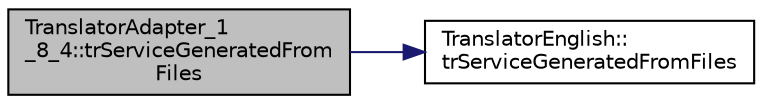 digraph "TranslatorAdapter_1_8_4::trServiceGeneratedFromFiles"
{
 // LATEX_PDF_SIZE
  edge [fontname="Helvetica",fontsize="10",labelfontname="Helvetica",labelfontsize="10"];
  node [fontname="Helvetica",fontsize="10",shape=record];
  rankdir="LR";
  Node1 [label="TranslatorAdapter_1\l_8_4::trServiceGeneratedFrom\lFiles",height=0.2,width=0.4,color="black", fillcolor="grey75", style="filled", fontcolor="black",tooltip=" "];
  Node1 -> Node2 [color="midnightblue",fontsize="10",style="solid",fontname="Helvetica"];
  Node2 [label="TranslatorEnglish::\ltrServiceGeneratedFromFiles",height=0.2,width=0.4,color="black", fillcolor="white", style="filled",URL="$classTranslatorEnglish.html#a337e0ced64f3b90a78ac71a8c0929a6e",tooltip=" "];
}
